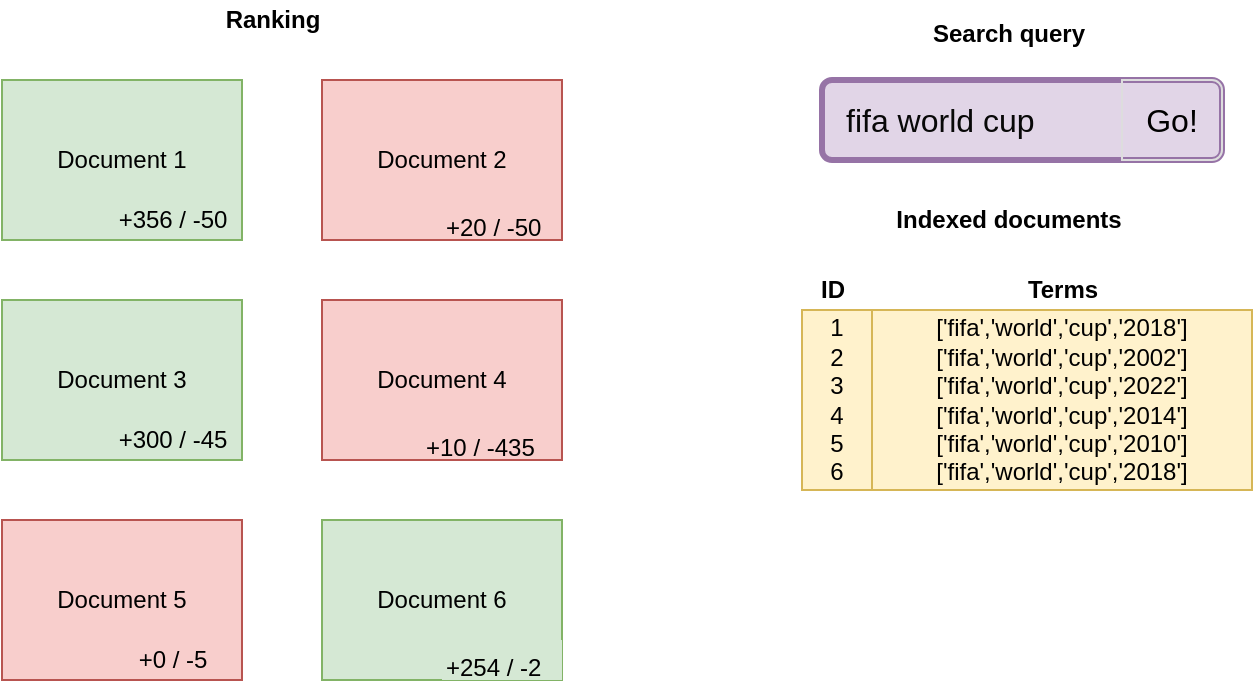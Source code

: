 <mxfile version="12.4.2" type="google" pages="1"><diagram id="LEmpZTuYC741hUU90bnT" name="Page-1"><mxGraphModel dx="1182" dy="715" grid="1" gridSize="10" guides="1" tooltips="1" connect="1" arrows="1" fold="1" page="1" pageScale="1" pageWidth="850" pageHeight="1100" math="0" shadow="0"><root><mxCell id="0"/><mxCell id="1" parent="0"/><mxCell id="QSGpe3Ov-pLSx-QxOnKJ-7" value="&lt;font color=&quot;#080808&quot;&gt;fifa world cup&lt;/font&gt;" style="html=1;shadow=0;dashed=0;shape=mxgraph.bootstrap.rrect;rSize=5;strokeColor=#9673a6;align=left;spacingLeft=10;fontSize=16;whiteSpace=wrap;strokeWidth=3;fillColor=#e1d5e7;" parent="1" vertex="1"><mxGeometry x="460" y="110" width="200" height="40" as="geometry"/></mxCell><mxCell id="QSGpe3Ov-pLSx-QxOnKJ-8" value="Go!" style="html=1;shadow=0;dashed=0;shape=mxgraph.bootstrap.rightButton;rSize=5;strokeColor=#dddddd;fillColor=none;fontSize=16;whiteSpace=wrap;resizeHeight=1;" parent="QSGpe3Ov-pLSx-QxOnKJ-7" vertex="1"><mxGeometry x="1" width="50" height="40" relative="1" as="geometry"><mxPoint x="-50" as="offset"/></mxGeometry></mxCell><mxCell id="QSGpe3Ov-pLSx-QxOnKJ-10" value="Document 1" style="rounded=0;whiteSpace=wrap;html=1;strokeColor=#82b366;strokeWidth=1;fillColor=#d5e8d4;" parent="1" vertex="1"><mxGeometry x="50" y="110" width="120" height="80" as="geometry"/></mxCell><mxCell id="QSGpe3Ov-pLSx-QxOnKJ-11" value="+356 / -50" style="text;html=1;align=center;verticalAlign=middle;resizable=0;points=[];;autosize=1;" parent="1" vertex="1"><mxGeometry x="100" y="170" width="70" height="20" as="geometry"/></mxCell><mxCell id="QSGpe3Ov-pLSx-QxOnKJ-18" value="Document 3" style="rounded=0;whiteSpace=wrap;html=1;strokeColor=#82b366;strokeWidth=1;fillColor=#d5e8d4;" parent="1" vertex="1"><mxGeometry x="50" y="220" width="120" height="80" as="geometry"/></mxCell><mxCell id="QSGpe3Ov-pLSx-QxOnKJ-19" value="+300 / -45" style="text;html=1;align=center;verticalAlign=middle;resizable=0;points=[];;autosize=1;" parent="1" vertex="1"><mxGeometry x="100" y="280" width="70" height="20" as="geometry"/></mxCell><mxCell id="QSGpe3Ov-pLSx-QxOnKJ-20" value="Document 4" style="rounded=0;whiteSpace=wrap;html=1;strokeColor=#b85450;strokeWidth=1;fillColor=#f8cecc;" parent="1" vertex="1"><mxGeometry x="210" y="220" width="120" height="80" as="geometry"/></mxCell><mxCell id="QSGpe3Ov-pLSx-QxOnKJ-21" value="+10 / -435" style="text;html=1;" parent="1" vertex="1"><mxGeometry x="260" y="280" width="60" height="20" as="geometry"/></mxCell><mxCell id="QSGpe3Ov-pLSx-QxOnKJ-22" value="Document 5" style="rounded=0;whiteSpace=wrap;html=1;strokeColor=#b85450;strokeWidth=1;fillColor=#f8cecc;" parent="1" vertex="1"><mxGeometry x="50" y="330" width="120" height="80" as="geometry"/></mxCell><mxCell id="QSGpe3Ov-pLSx-QxOnKJ-23" value="+0 / -5" style="text;html=1;align=center;verticalAlign=middle;resizable=0;points=[];;autosize=1;" parent="1" vertex="1"><mxGeometry x="110" y="390" width="50" height="20" as="geometry"/></mxCell><mxCell id="QSGpe3Ov-pLSx-QxOnKJ-26" value="ID" style="text;html=1;align=center;verticalAlign=middle;resizable=0;points=[];;autosize=1;fontStyle=1" parent="1" vertex="1"><mxGeometry x="450" y="205" width="30" height="20" as="geometry"/></mxCell><mxCell id="QSGpe3Ov-pLSx-QxOnKJ-27" value="Terms" style="text;html=1;align=center;verticalAlign=middle;resizable=0;points=[];;autosize=1;fontStyle=1" parent="1" vertex="1"><mxGeometry x="555" y="205" width="50" height="20" as="geometry"/></mxCell><mxCell id="QSGpe3Ov-pLSx-QxOnKJ-29" value="1&lt;br&gt;2&lt;br&gt;3&lt;br&gt;4&lt;br&gt;5&lt;br&gt;6" style="rounded=0;whiteSpace=wrap;html=1;strokeColor=#d6b656;strokeWidth=1;fillColor=#fff2cc;" parent="1" vertex="1"><mxGeometry x="450" y="225" width="35" height="90" as="geometry"/></mxCell><mxCell id="QSGpe3Ov-pLSx-QxOnKJ-30" value="['fifa','world','cup','2018']['fifa','world','cup','2002']['fifa','world','cup','2022']['fifa','world','cup','2014']['fifa','world','cup','2010']['fifa','world','cup','2018']" style="rounded=0;whiteSpace=wrap;html=1;strokeColor=#d6b656;strokeWidth=1;fillColor=#fff2cc;" parent="1" vertex="1"><mxGeometry x="485" y="225" width="190" height="90" as="geometry"/></mxCell><mxCell id="QSGpe3Ov-pLSx-QxOnKJ-14" value="Document 6" style="rounded=0;whiteSpace=wrap;html=1;strokeColor=#82b366;strokeWidth=1;fillColor=#d5e8d4;" parent="1" vertex="1"><mxGeometry x="210" y="330" width="120" height="80" as="geometry"/></mxCell><mxCell id="QSGpe3Ov-pLSx-QxOnKJ-17" value="+254 / -2" style="text;html=1;fillColor=#d5e8d4;strokeColor=none;" parent="1" vertex="1"><mxGeometry x="270" y="390" width="60" height="20" as="geometry"/></mxCell><mxCell id="QSGpe3Ov-pLSx-QxOnKJ-24" value="Document 2" style="rounded=0;whiteSpace=wrap;html=1;strokeColor=#b85450;strokeWidth=1;fillColor=#f8cecc;" parent="1" vertex="1"><mxGeometry x="210" y="110" width="120" height="80" as="geometry"/></mxCell><mxCell id="QSGpe3Ov-pLSx-QxOnKJ-25" value="&lt;span style=&quot;text-align: center&quot;&gt;+20 / -50&lt;/span&gt;" style="text;html=1;" parent="1" vertex="1"><mxGeometry x="270" y="170" width="60" height="20" as="geometry"/></mxCell><mxCell id="9CwahKpvUYkptfHQhNsm-1" value="Search query" style="text;html=1;align=center;verticalAlign=middle;resizable=0;points=[];;autosize=1;fontStyle=1" vertex="1" parent="1"><mxGeometry x="508" y="77" width="90" height="20" as="geometry"/></mxCell><mxCell id="9CwahKpvUYkptfHQhNsm-2" value="Indexed documents" style="text;html=1;align=center;verticalAlign=middle;resizable=0;points=[];;autosize=1;fontStyle=1" vertex="1" parent="1"><mxGeometry x="488" y="170" width="130" height="20" as="geometry"/></mxCell><mxCell id="9CwahKpvUYkptfHQhNsm-3" value="Ranking" style="text;html=1;align=center;verticalAlign=middle;resizable=0;points=[];;autosize=1;fontStyle=1" vertex="1" parent="1"><mxGeometry x="155" y="70" width="60" height="20" as="geometry"/></mxCell></root></mxGraphModel></diagram></mxfile>